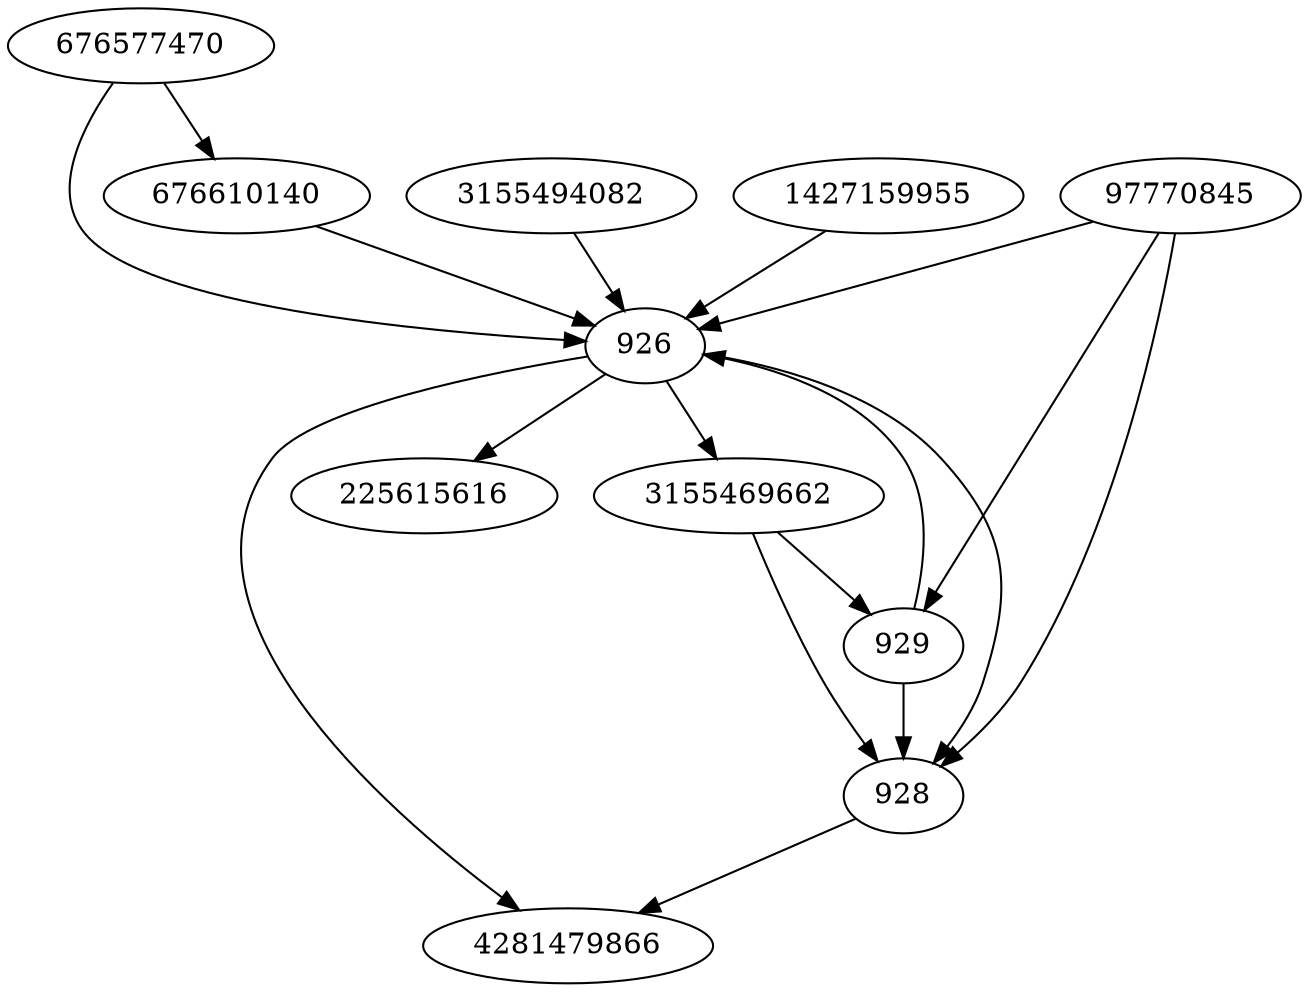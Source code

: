 strict digraph  {
928;
929;
3155494082;
225615616;
1427159955;
926;
676577470;
4281479866;
676610140;
97770845;
3155469662;
928 -> 4281479866;
929 -> 928;
929 -> 926;
3155494082 -> 926;
1427159955 -> 926;
926 -> 4281479866;
926 -> 3155469662;
926 -> 928;
926 -> 225615616;
676577470 -> 926;
676577470 -> 676610140;
676610140 -> 926;
97770845 -> 926;
97770845 -> 928;
97770845 -> 929;
3155469662 -> 928;
3155469662 -> 929;
}
